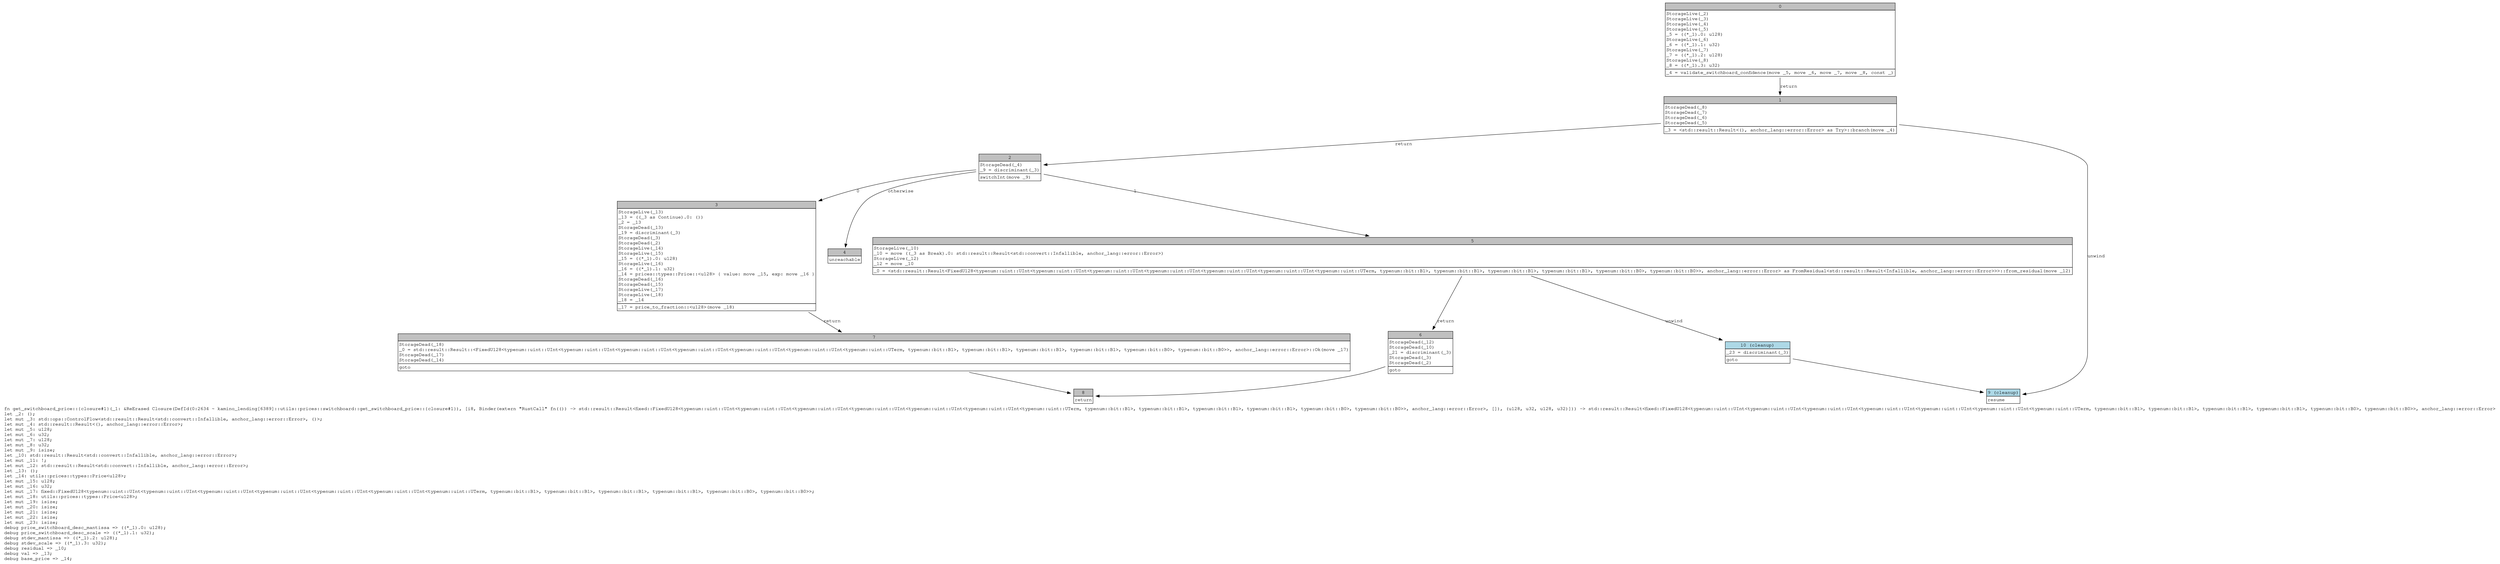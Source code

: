 digraph Mir_0_2634 {
    graph [fontname="Courier, monospace"];
    node [fontname="Courier, monospace"];
    edge [fontname="Courier, monospace"];
    label=<fn get_switchboard_price::{closure#1}(_1: &amp;ReErased Closure(DefId(0:2634 ~ kamino_lending[6389]::utils::prices::switchboard::get_switchboard_price::{closure#1}), [i8, Binder(extern &quot;RustCall&quot; fn(()) -&gt; std::result::Result&lt;fixed::FixedU128&lt;typenum::uint::UInt&lt;typenum::uint::UInt&lt;typenum::uint::UInt&lt;typenum::uint::UInt&lt;typenum::uint::UInt&lt;typenum::uint::UInt&lt;typenum::uint::UTerm, typenum::bit::B1&gt;, typenum::bit::B1&gt;, typenum::bit::B1&gt;, typenum::bit::B1&gt;, typenum::bit::B0&gt;, typenum::bit::B0&gt;&gt;, anchor_lang::error::Error&gt;, []), (u128, u32, u128, u32)])) -&gt; std::result::Result&lt;fixed::FixedU128&lt;typenum::uint::UInt&lt;typenum::uint::UInt&lt;typenum::uint::UInt&lt;typenum::uint::UInt&lt;typenum::uint::UInt&lt;typenum::uint::UInt&lt;typenum::uint::UTerm, typenum::bit::B1&gt;, typenum::bit::B1&gt;, typenum::bit::B1&gt;, typenum::bit::B1&gt;, typenum::bit::B0&gt;, typenum::bit::B0&gt;&gt;, anchor_lang::error::Error&gt;<br align="left"/>let _2: ();<br align="left"/>let mut _3: std::ops::ControlFlow&lt;std::result::Result&lt;std::convert::Infallible, anchor_lang::error::Error&gt;, ()&gt;;<br align="left"/>let mut _4: std::result::Result&lt;(), anchor_lang::error::Error&gt;;<br align="left"/>let mut _5: u128;<br align="left"/>let mut _6: u32;<br align="left"/>let mut _7: u128;<br align="left"/>let mut _8: u32;<br align="left"/>let mut _9: isize;<br align="left"/>let _10: std::result::Result&lt;std::convert::Infallible, anchor_lang::error::Error&gt;;<br align="left"/>let mut _11: !;<br align="left"/>let mut _12: std::result::Result&lt;std::convert::Infallible, anchor_lang::error::Error&gt;;<br align="left"/>let _13: ();<br align="left"/>let _14: utils::prices::types::Price&lt;u128&gt;;<br align="left"/>let mut _15: u128;<br align="left"/>let mut _16: u32;<br align="left"/>let mut _17: fixed::FixedU128&lt;typenum::uint::UInt&lt;typenum::uint::UInt&lt;typenum::uint::UInt&lt;typenum::uint::UInt&lt;typenum::uint::UInt&lt;typenum::uint::UInt&lt;typenum::uint::UTerm, typenum::bit::B1&gt;, typenum::bit::B1&gt;, typenum::bit::B1&gt;, typenum::bit::B1&gt;, typenum::bit::B0&gt;, typenum::bit::B0&gt;&gt;;<br align="left"/>let mut _18: utils::prices::types::Price&lt;u128&gt;;<br align="left"/>let mut _19: isize;<br align="left"/>let mut _20: isize;<br align="left"/>let mut _21: isize;<br align="left"/>let mut _22: isize;<br align="left"/>let mut _23: isize;<br align="left"/>debug price_switchboard_desc_mantissa =&gt; ((*_1).0: u128);<br align="left"/>debug price_switchboard_desc_scale =&gt; ((*_1).1: u32);<br align="left"/>debug stdev_mantissa =&gt; ((*_1).2: u128);<br align="left"/>debug stdev_scale =&gt; ((*_1).3: u32);<br align="left"/>debug residual =&gt; _10;<br align="left"/>debug val =&gt; _13;<br align="left"/>debug base_price =&gt; _14;<br align="left"/>>;
    bb0__0_2634 [shape="none", label=<<table border="0" cellborder="1" cellspacing="0"><tr><td bgcolor="gray" align="center" colspan="1">0</td></tr><tr><td align="left" balign="left">StorageLive(_2)<br/>StorageLive(_3)<br/>StorageLive(_4)<br/>StorageLive(_5)<br/>_5 = ((*_1).0: u128)<br/>StorageLive(_6)<br/>_6 = ((*_1).1: u32)<br/>StorageLive(_7)<br/>_7 = ((*_1).2: u128)<br/>StorageLive(_8)<br/>_8 = ((*_1).3: u32)<br/></td></tr><tr><td align="left">_4 = validate_switchboard_confidence(move _5, move _6, move _7, move _8, const _)</td></tr></table>>];
    bb1__0_2634 [shape="none", label=<<table border="0" cellborder="1" cellspacing="0"><tr><td bgcolor="gray" align="center" colspan="1">1</td></tr><tr><td align="left" balign="left">StorageDead(_8)<br/>StorageDead(_7)<br/>StorageDead(_6)<br/>StorageDead(_5)<br/></td></tr><tr><td align="left">_3 = &lt;std::result::Result&lt;(), anchor_lang::error::Error&gt; as Try&gt;::branch(move _4)</td></tr></table>>];
    bb2__0_2634 [shape="none", label=<<table border="0" cellborder="1" cellspacing="0"><tr><td bgcolor="gray" align="center" colspan="1">2</td></tr><tr><td align="left" balign="left">StorageDead(_4)<br/>_9 = discriminant(_3)<br/></td></tr><tr><td align="left">switchInt(move _9)</td></tr></table>>];
    bb3__0_2634 [shape="none", label=<<table border="0" cellborder="1" cellspacing="0"><tr><td bgcolor="gray" align="center" colspan="1">3</td></tr><tr><td align="left" balign="left">StorageLive(_13)<br/>_13 = ((_3 as Continue).0: ())<br/>_2 = _13<br/>StorageDead(_13)<br/>_19 = discriminant(_3)<br/>StorageDead(_3)<br/>StorageDead(_2)<br/>StorageLive(_14)<br/>StorageLive(_15)<br/>_15 = ((*_1).0: u128)<br/>StorageLive(_16)<br/>_16 = ((*_1).1: u32)<br/>_14 = prices::types::Price::&lt;u128&gt; { value: move _15, exp: move _16 }<br/>StorageDead(_16)<br/>StorageDead(_15)<br/>StorageLive(_17)<br/>StorageLive(_18)<br/>_18 = _14<br/></td></tr><tr><td align="left">_17 = price_to_fraction::&lt;u128&gt;(move _18)</td></tr></table>>];
    bb4__0_2634 [shape="none", label=<<table border="0" cellborder="1" cellspacing="0"><tr><td bgcolor="gray" align="center" colspan="1">4</td></tr><tr><td align="left">unreachable</td></tr></table>>];
    bb5__0_2634 [shape="none", label=<<table border="0" cellborder="1" cellspacing="0"><tr><td bgcolor="gray" align="center" colspan="1">5</td></tr><tr><td align="left" balign="left">StorageLive(_10)<br/>_10 = move ((_3 as Break).0: std::result::Result&lt;std::convert::Infallible, anchor_lang::error::Error&gt;)<br/>StorageLive(_12)<br/>_12 = move _10<br/></td></tr><tr><td align="left">_0 = &lt;std::result::Result&lt;FixedU128&lt;typenum::uint::UInt&lt;typenum::uint::UInt&lt;typenum::uint::UInt&lt;typenum::uint::UInt&lt;typenum::uint::UInt&lt;typenum::uint::UInt&lt;typenum::uint::UTerm, typenum::bit::B1&gt;, typenum::bit::B1&gt;, typenum::bit::B1&gt;, typenum::bit::B1&gt;, typenum::bit::B0&gt;, typenum::bit::B0&gt;&gt;, anchor_lang::error::Error&gt; as FromResidual&lt;std::result::Result&lt;Infallible, anchor_lang::error::Error&gt;&gt;&gt;::from_residual(move _12)</td></tr></table>>];
    bb6__0_2634 [shape="none", label=<<table border="0" cellborder="1" cellspacing="0"><tr><td bgcolor="gray" align="center" colspan="1">6</td></tr><tr><td align="left" balign="left">StorageDead(_12)<br/>StorageDead(_10)<br/>_21 = discriminant(_3)<br/>StorageDead(_3)<br/>StorageDead(_2)<br/></td></tr><tr><td align="left">goto</td></tr></table>>];
    bb7__0_2634 [shape="none", label=<<table border="0" cellborder="1" cellspacing="0"><tr><td bgcolor="gray" align="center" colspan="1">7</td></tr><tr><td align="left" balign="left">StorageDead(_18)<br/>_0 = std::result::Result::&lt;FixedU128&lt;typenum::uint::UInt&lt;typenum::uint::UInt&lt;typenum::uint::UInt&lt;typenum::uint::UInt&lt;typenum::uint::UInt&lt;typenum::uint::UInt&lt;typenum::uint::UTerm, typenum::bit::B1&gt;, typenum::bit::B1&gt;, typenum::bit::B1&gt;, typenum::bit::B1&gt;, typenum::bit::B0&gt;, typenum::bit::B0&gt;&gt;, anchor_lang::error::Error&gt;::Ok(move _17)<br/>StorageDead(_17)<br/>StorageDead(_14)<br/></td></tr><tr><td align="left">goto</td></tr></table>>];
    bb8__0_2634 [shape="none", label=<<table border="0" cellborder="1" cellspacing="0"><tr><td bgcolor="gray" align="center" colspan="1">8</td></tr><tr><td align="left">return</td></tr></table>>];
    bb9__0_2634 [shape="none", label=<<table border="0" cellborder="1" cellspacing="0"><tr><td bgcolor="lightblue" align="center" colspan="1">9 (cleanup)</td></tr><tr><td align="left">resume</td></tr></table>>];
    bb10__0_2634 [shape="none", label=<<table border="0" cellborder="1" cellspacing="0"><tr><td bgcolor="lightblue" align="center" colspan="1">10 (cleanup)</td></tr><tr><td align="left" balign="left">_23 = discriminant(_3)<br/></td></tr><tr><td align="left">goto</td></tr></table>>];
    bb0__0_2634 -> bb1__0_2634 [label="return"];
    bb1__0_2634 -> bb2__0_2634 [label="return"];
    bb1__0_2634 -> bb9__0_2634 [label="unwind"];
    bb2__0_2634 -> bb3__0_2634 [label="0"];
    bb2__0_2634 -> bb5__0_2634 [label="1"];
    bb2__0_2634 -> bb4__0_2634 [label="otherwise"];
    bb3__0_2634 -> bb7__0_2634 [label="return"];
    bb5__0_2634 -> bb6__0_2634 [label="return"];
    bb5__0_2634 -> bb10__0_2634 [label="unwind"];
    bb6__0_2634 -> bb8__0_2634 [label=""];
    bb7__0_2634 -> bb8__0_2634 [label=""];
    bb10__0_2634 -> bb9__0_2634 [label=""];
}
